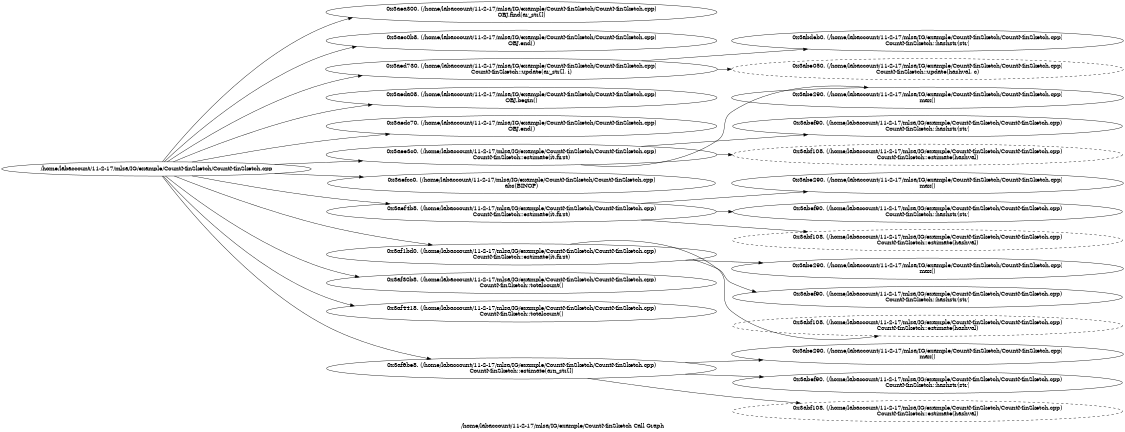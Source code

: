 digraph "/home/labaccount/11-2-17/mlsa/IG/example/CountMinSketch Call Graph" {
	graph [dpi=300
		rankdir=LR
		size="7.5, 10"
		label="/home/labaccount/11-2-17/mlsa/IG/example/CountMinSketch Call Graph"
	];

	Node0x978224601 [shape=oval, label="/home/labaccount/11-2-17/mlsa/IG/example/CountMinSketch/CountMinSketch.cpp"];
	Node0x641738673 [shape=oval, label="0x3aea300. (/home/labaccount/11-2-17/mlsa/IG/example/CountMinSketch/CountMinSketch.cpp)\nOBJ.find(ar_str[])"];
	Node0x978224601 -> Node0x641738673;
	Node0x408194598 [shape=oval, label="0x3aec0b8. (/home/labaccount/11-2-17/mlsa/IG/example/CountMinSketch/CountMinSketch.cpp)\nOBJ.end()"];
	Node0x978224601 -> Node0x408194598;
	Node0x943732952 [shape=oval, label="0x3aed730. (/home/labaccount/11-2-17/mlsa/IG/example/CountMinSketch/CountMinSketch.cpp)\nCountMinSketch::update(ar_str[], i)"];
	Node0x978224601 -> Node0x943732952;
	Node0x408159338 [shape=oval, label="0x3aeda08. (/home/labaccount/11-2-17/mlsa/IG/example/CountMinSketch/CountMinSketch.cpp)\nOBJ.begin()"];
	Node0x978224601 -> Node0x408159338;
	Node0x648363854 [shape=oval, label="0x3aedc70. (/home/labaccount/11-2-17/mlsa/IG/example/CountMinSketch/CountMinSketch.cpp)\nOBJ.end()"];
	Node0x978224601 -> Node0x648363854;
	Node0x170580226 [shape=oval, label="0x3aee3c0. (/home/labaccount/11-2-17/mlsa/IG/example/CountMinSketch/CountMinSketch.cpp)\nCountMinSketch::estimate(it.first)"];
	Node0x978224601 -> Node0x170580226;
	Node0x994986324 [shape=oval, label="0x3aefcc0. (/home/labaccount/11-2-17/mlsa/IG/example/CountMinSketch/CountMinSketch.cpp)\nabs(BINOP)"];
	Node0x978224601 -> Node0x994986324;
	Node0x688100701 [shape=oval, label="0x3aef4b8. (/home/labaccount/11-2-17/mlsa/IG/example/CountMinSketch/CountMinSketch.cpp)\nCountMinSketch::estimate(it.first)"];
	Node0x978224601 -> Node0x688100701;
	Node0x921015483 [shape=oval, label="0x3af1bd0. (/home/labaccount/11-2-17/mlsa/IG/example/CountMinSketch/CountMinSketch.cpp)\nCountMinSketch::estimate(it.first)"];
	Node0x978224601 -> Node0x921015483;
	Node0x155950625 [shape=oval, label="0x3af30b8. (/home/labaccount/11-2-17/mlsa/IG/example/CountMinSketch/CountMinSketch.cpp)\nCountMinSketch::totalcount()"];
	Node0x978224601 -> Node0x155950625;
	Node0x961649366 [shape=oval, label="0x3af4418. (/home/labaccount/11-2-17/mlsa/IG/example/CountMinSketch/CountMinSketch.cpp)\nCountMinSketch::totalcount()"];
	Node0x978224601 -> Node0x961649366;
	Node0x354055367 [shape=oval, label="0x3af6be8. (/home/labaccount/11-2-17/mlsa/IG/example/CountMinSketch/CountMinSketch.cpp)\nCountMinSketch::estimate(arn_str[])"];
	Node0x978224601 -> Node0x354055367;
	Node0x602712131 [shape=oval, label="0x3abdeb0. (/home/labaccount/11-2-17/mlsa/IG/example/CountMinSketch/CountMinSketch.cpp)\nCountMinSketch::hashstr(str)"];
	Node0x943732952 -> Node0x602712131;
	Node0x769872288 [shape=oval, style=dashed, label="0x3abe050. (/home/labaccount/11-2-17/mlsa/IG/example/CountMinSketch/CountMinSketch.cpp)\nCountMinSketch::update(hashval, c)"];
	Node0x943732952 -> Node0x769872288;
	Node0x409924598 [shape=oval, label="0x3abe290. (/home/labaccount/11-2-17/mlsa/IG/example/CountMinSketch/CountMinSketch.cpp)\nmax()"];
	Node0x170580226 -> Node0x409924598;
	Node0x820742524 [shape=oval, label="0x3abef90. (/home/labaccount/11-2-17/mlsa/IG/example/CountMinSketch/CountMinSketch.cpp)\nCountMinSketch::hashstr(str)"];
	Node0x170580226 -> Node0x820742524;
	Node0x512809072 [shape=oval, style=dashed, label="0x3abf108. (/home/labaccount/11-2-17/mlsa/IG/example/CountMinSketch/CountMinSketch.cpp)\nCountMinSketch::estimate(hashval)"];
	Node0x170580226 -> Node0x512809072;
	Node0x254297717 [shape=oval, label="0x3abe290. (/home/labaccount/11-2-17/mlsa/IG/example/CountMinSketch/CountMinSketch.cpp)\nmax()"];
	Node0x688100701 -> Node0x254297717;
	Node0x369263836 [shape=oval, label="0x3abef90. (/home/labaccount/11-2-17/mlsa/IG/example/CountMinSketch/CountMinSketch.cpp)\nCountMinSketch::hashstr(str)"];
	Node0x688100701 -> Node0x369263836;
	Node0x934121758 [shape=oval, style=dashed, label="0x3abf108. (/home/labaccount/11-2-17/mlsa/IG/example/CountMinSketch/CountMinSketch.cpp)\nCountMinSketch::estimate(hashval)"];
	Node0x688100701 -> Node0x934121758;
	Node0x263898037 [shape=oval, label="0x3abe290. (/home/labaccount/11-2-17/mlsa/IG/example/CountMinSketch/CountMinSketch.cpp)\nmax()"];
	Node0x921015483 -> Node0x263898037;
	Node0x707348324 [shape=oval, label="0x3abef90. (/home/labaccount/11-2-17/mlsa/IG/example/CountMinSketch/CountMinSketch.cpp)\nCountMinSketch::hashstr(str)"];
	Node0x921015483 -> Node0x707348324;
	Node0x785418507 [shape=oval, style=dashed, label="0x3abf108. (/home/labaccount/11-2-17/mlsa/IG/example/CountMinSketch/CountMinSketch.cpp)\nCountMinSketch::estimate(hashval)"];
	Node0x921015483 -> Node0x785418507;
	Node0x271601494 [shape=oval, label="0x3abe290. (/home/labaccount/11-2-17/mlsa/IG/example/CountMinSketch/CountMinSketch.cpp)\nmax()"];
	Node0x354055367 -> Node0x271601494;
	Node0x756435892 [shape=oval, label="0x3abef90. (/home/labaccount/11-2-17/mlsa/IG/example/CountMinSketch/CountMinSketch.cpp)\nCountMinSketch::hashstr(str)"];
	Node0x354055367 -> Node0x756435892;
	Node0x610609203 [shape=oval, style=dashed, label="0x3abf108. (/home/labaccount/11-2-17/mlsa/IG/example/CountMinSketch/CountMinSketch.cpp)\nCountMinSketch::estimate(hashval)"];
	Node0x354055367 -> Node0x610609203;
}